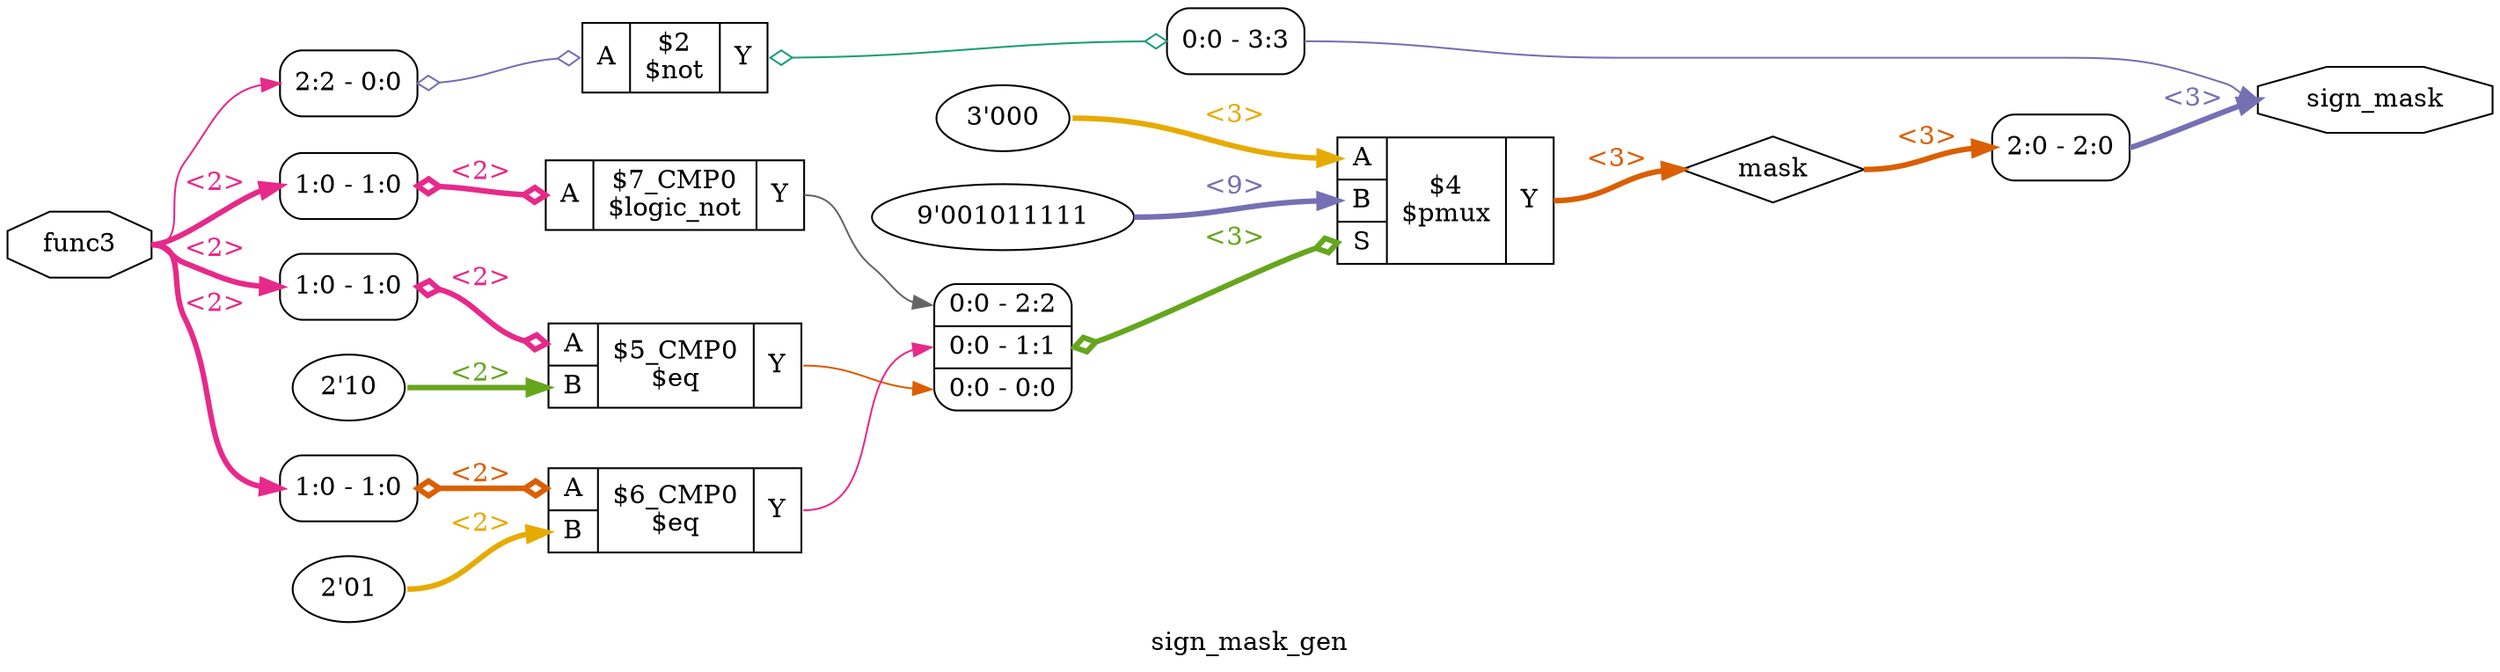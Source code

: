 digraph "sign_mask_gen" {
label="sign_mask_gen";
rankdir="LR";
remincross=true;
n4 [ shape=octagon, label="func3", color="black", fontcolor="black" ];
n5 [ shape=diamond, label="mask", color="black", fontcolor="black" ];
n6 [ shape=octagon, label="sign_mask", color="black", fontcolor="black" ];
{ rank="source"; n4;}
{ rank="sink"; n6;}
c9 [ shape=record, label="{{<p7> A}|$2\n$not|{<p8> Y}}" ];
x0 [ shape=record, style=rounded, label="<s0> 2:2 - 0:0 " ];
x0:e -> c9:p7:w [arrowhead=odiamond, arrowtail=odiamond, dir=both, colorscheme="dark28", color="3", fontcolor="3", label=""];
x1 [ shape=record, style=rounded, label="<s0> 0:0 - 3:3 " ];
c9:p8:e -> x1:w [arrowhead=odiamond, arrowtail=odiamond, dir=both, colorscheme="dark28", color="1", fontcolor="1", label=""];
v2 [ label="3'000" ];
v3 [ label="9'001011111" ];
c12 [ shape=record, label="{{<p7> A|<p10> B|<p11> S}|$4\n$pmux|{<p8> Y}}" ];
x4 [ shape=record, style=rounded, label="<s2> 0:0 - 2:2 |<s1> 0:0 - 1:1 |<s0> 0:0 - 0:0 " ];
x4:e -> c12:p11:w [arrowhead=odiamond, arrowtail=odiamond, dir=both, colorscheme="dark28", color="5", fontcolor="5", style="setlinewidth(3)", label="<3>"];
v6 [ label="2'10" ];
c13 [ shape=record, label="{{<p7> A|<p10> B}|$5_CMP0\n$eq|{<p8> Y}}" ];
x5 [ shape=record, style=rounded, label="<s0> 1:0 - 1:0 " ];
x5:e -> c13:p7:w [arrowhead=odiamond, arrowtail=odiamond, dir=both, colorscheme="dark28", color="4", fontcolor="4", style="setlinewidth(3)", label="<2>"];
v8 [ label="2'01" ];
c14 [ shape=record, label="{{<p7> A|<p10> B}|$6_CMP0\n$eq|{<p8> Y}}" ];
x7 [ shape=record, style=rounded, label="<s0> 1:0 - 1:0 " ];
x7:e -> c14:p7:w [arrowhead=odiamond, arrowtail=odiamond, dir=both, colorscheme="dark28", color="2", fontcolor="2", style="setlinewidth(3)", label="<2>"];
c15 [ shape=record, label="{{<p7> A}|$7_CMP0\n$logic_not|{<p8> Y}}" ];
x9 [ shape=record, style=rounded, label="<s0> 1:0 - 1:0 " ];
x9:e -> c15:p7:w [arrowhead=odiamond, arrowtail=odiamond, dir=both, colorscheme="dark28", color="4", fontcolor="4", style="setlinewidth(3)", label="<2>"];
x10 [ shape=record, style=rounded, label="<s0> 2:0 - 2:0 " ];
c13:p8:e -> x4:s0:w [colorscheme="dark28", color="2", fontcolor="2", label=""];
c14:p8:e -> x4:s1:w [colorscheme="dark28", color="4", fontcolor="4", label=""];
c15:p8:e -> x4:s2:w [colorscheme="dark28", color="8", fontcolor="8", label=""];
n4:e -> x0:s0:w [colorscheme="dark28", color="4", fontcolor="4", label=""];
n4:e -> x5:s0:w [colorscheme="dark28", color="4", fontcolor="4", style="setlinewidth(3)", label="<2>"];
n4:e -> x7:s0:w [colorscheme="dark28", color="4", fontcolor="4", style="setlinewidth(3)", label="<2>"];
n4:e -> x9:s0:w [colorscheme="dark28", color="4", fontcolor="4", style="setlinewidth(3)", label="<2>"];
c12:p8:e -> n5:w [colorscheme="dark28", color="2", fontcolor="2", style="setlinewidth(3)", label="<3>"];
n5:e -> x10:w [colorscheme="dark28", color="2", fontcolor="2", style="setlinewidth(3)", label="<3>"];
x10:s0:e -> n6:w [colorscheme="dark28", color="3", fontcolor="3", style="setlinewidth(3)", label="<3>"];
x1:s0:e -> n6:w [colorscheme="dark28", color="3", fontcolor="3", label=""];
v2:e -> c12:p7:w [colorscheme="dark28", color="6", fontcolor="6", style="setlinewidth(3)", label="<3>"];
v3:e -> c12:p10:w [colorscheme="dark28", color="3", fontcolor="3", style="setlinewidth(3)", label="<9>"];
v6:e -> c13:p10:w [colorscheme="dark28", color="5", fontcolor="5", style="setlinewidth(3)", label="<2>"];
v8:e -> c14:p10:w [colorscheme="dark28", color="6", fontcolor="6", style="setlinewidth(3)", label="<2>"];
}
